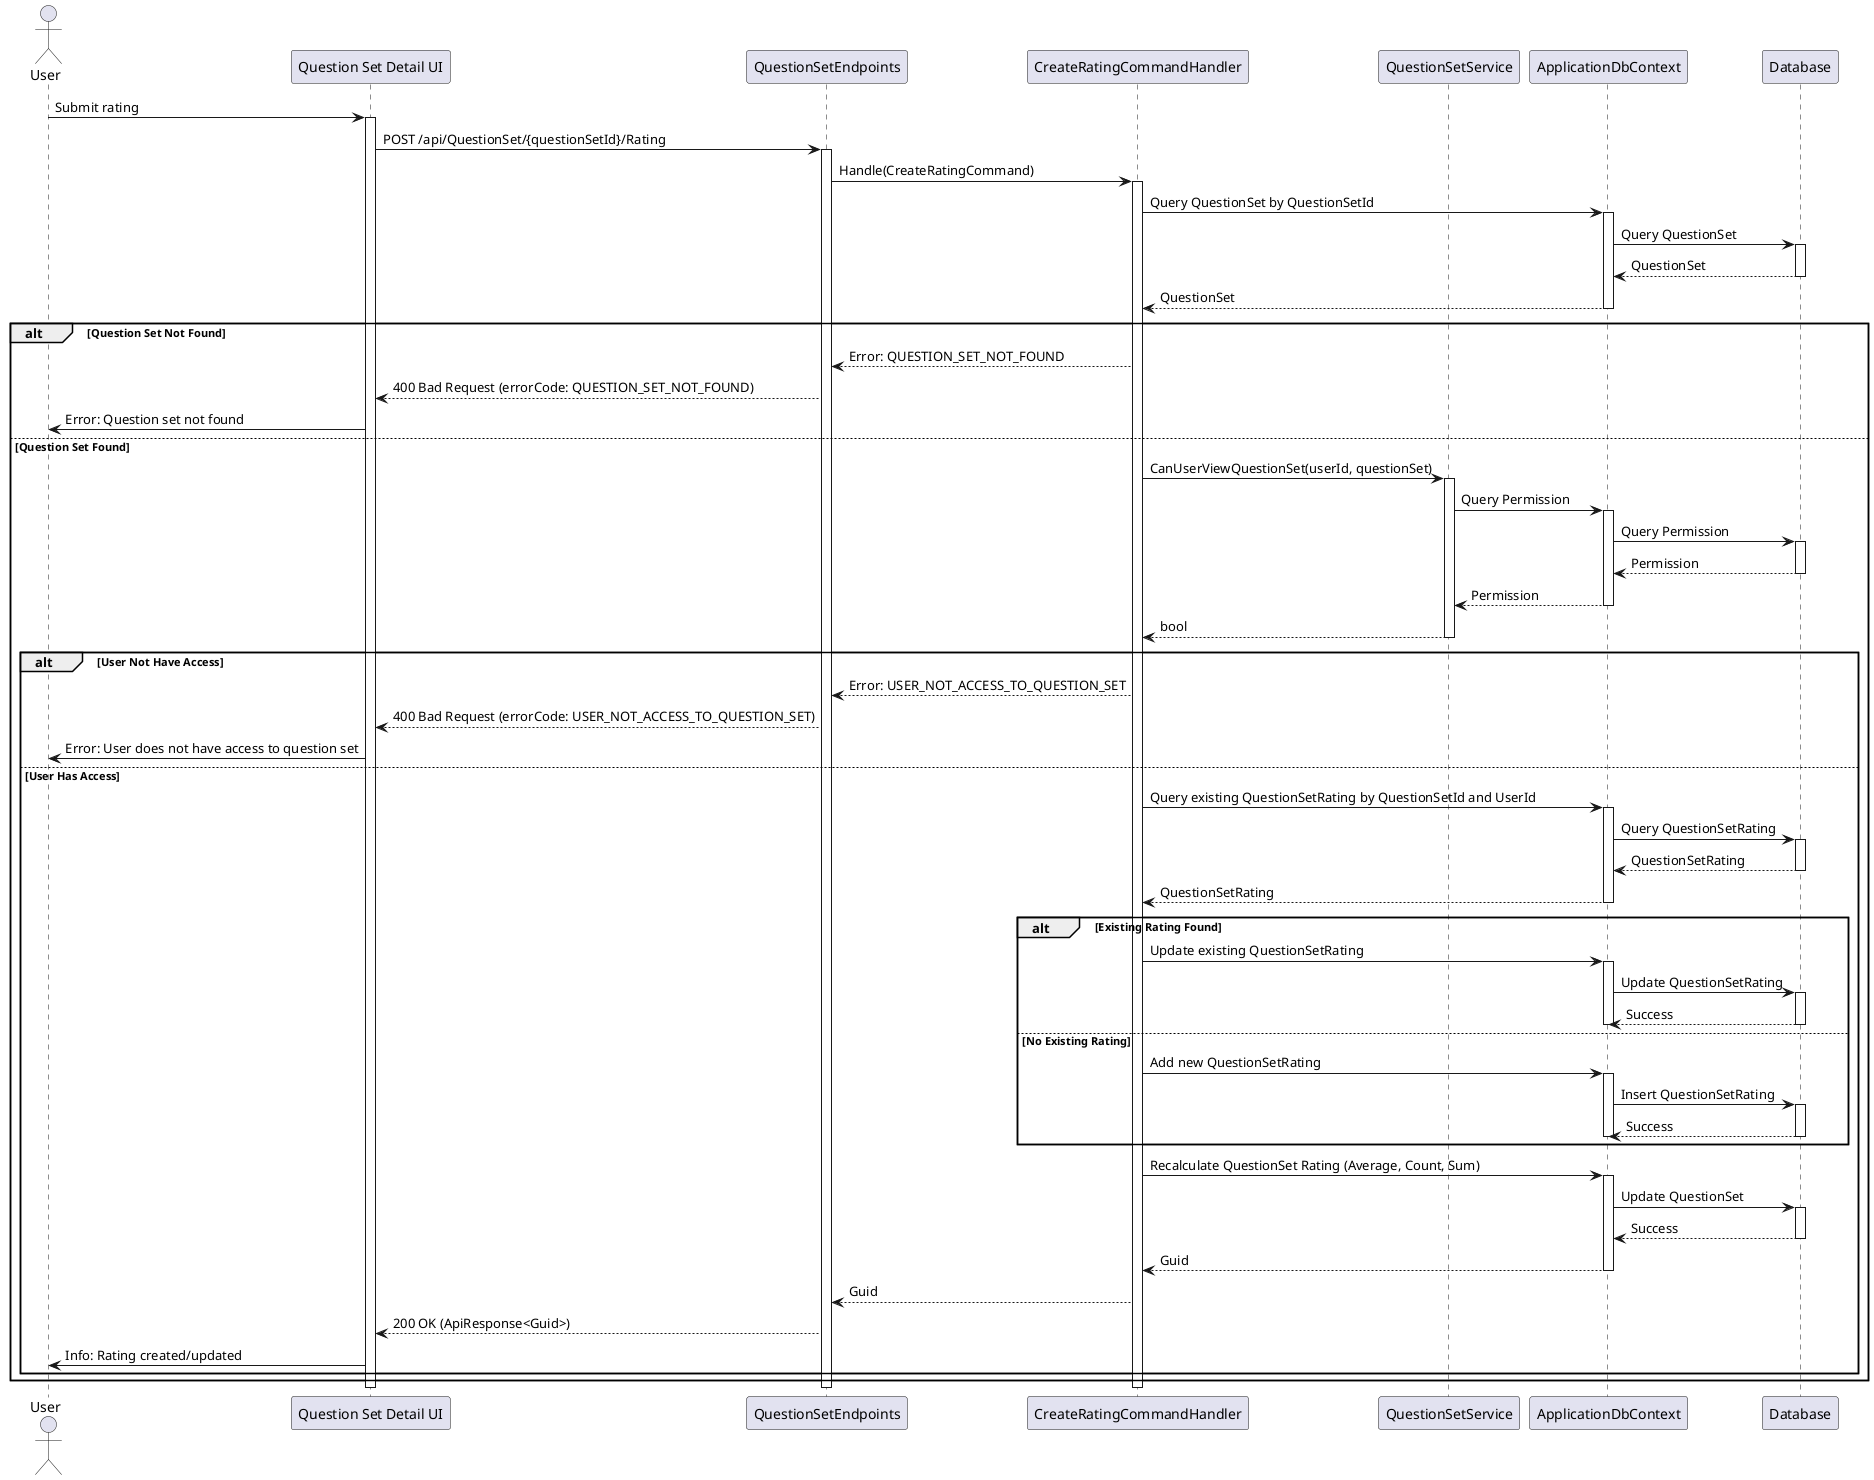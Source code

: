 @startuml
actor User
participant "Question Set Detail UI" as UI
participant QuestionSetEndpoints
participant CreateRatingCommandHandler as Handler
participant QuestionSetService
participant ApplicationDbContext
participant Database

User -> UI : Submit rating
activate UI
UI -> QuestionSetEndpoints : POST /api/QuestionSet/{questionSetId}/Rating
activate QuestionSetEndpoints
QuestionSetEndpoints -> Handler : Handle(CreateRatingCommand)
activate Handler
Handler -> ApplicationDbContext : Query QuestionSet by QuestionSetId
activate ApplicationDbContext
ApplicationDbContext -> Database : Query QuestionSet
activate Database
Database --> ApplicationDbContext : QuestionSet
deactivate Database
ApplicationDbContext --> Handler : QuestionSet
deactivate ApplicationDbContext
alt Question Set Not Found
    Handler --> QuestionSetEndpoints : Error: QUESTION_SET_NOT_FOUND
    QuestionSetEndpoints --> UI : 400 Bad Request (errorCode: QUESTION_SET_NOT_FOUND)
    UI -> User : Error: Question set not found
else Question Set Found
    Handler -> QuestionSetService : CanUserViewQuestionSet(userId, questionSet)
    activate QuestionSetService
    QuestionSetService -> ApplicationDbContext : Query Permission
    activate ApplicationDbContext
    ApplicationDbContext -> Database : Query Permission
    activate Database
    Database --> ApplicationDbContext : Permission
    deactivate Database
    ApplicationDbContext --> QuestionSetService : Permission
    deactivate ApplicationDbContext
    QuestionSetService --> Handler : bool
    deactivate QuestionSetService
    alt User Not Have Access
        Handler --> QuestionSetEndpoints : Error: USER_NOT_ACCESS_TO_QUESTION_SET
        QuestionSetEndpoints --> UI : 400 Bad Request (errorCode: USER_NOT_ACCESS_TO_QUESTION_SET)
        UI -> User : Error: User does not have access to question set
    else User Has Access
        Handler -> ApplicationDbContext : Query existing QuestionSetRating by QuestionSetId and UserId
        activate ApplicationDbContext
        ApplicationDbContext -> Database : Query QuestionSetRating
        activate Database
        Database --> ApplicationDbContext : QuestionSetRating
        deactivate Database
        ApplicationDbContext --> Handler : QuestionSetRating
        deactivate ApplicationDbContext
        alt Existing Rating Found
            Handler -> ApplicationDbContext : Update existing QuestionSetRating
            activate ApplicationDbContext
            ApplicationDbContext -> Database : Update QuestionSetRating
            activate Database
            Database --> ApplicationDbContext : Success
            deactivate Database
            deactivate ApplicationDbContext
        else No Existing Rating
            Handler -> ApplicationDbContext : Add new QuestionSetRating
            activate ApplicationDbContext
            ApplicationDbContext -> Database : Insert QuestionSetRating
            activate Database
            Database --> ApplicationDbContext : Success
            deactivate Database
            deactivate ApplicationDbContext
        end
        Handler -> ApplicationDbContext : Recalculate QuestionSet Rating (Average, Count, Sum)
        activate ApplicationDbContext
        ApplicationDbContext -> Database : Update QuestionSet
        activate Database
        Database --> ApplicationDbContext : Success
        deactivate Database
        ApplicationDbContext --> Handler : Guid
        deactivate ApplicationDbContext
        Handler --> QuestionSetEndpoints : Guid
        QuestionSetEndpoints --> UI : 200 OK (ApiResponse<Guid>)
        UI -> User : Info: Rating created/updated
    end
end
deactivate Handler
deactivate QuestionSetEndpoints
deactivate UI
@enduml